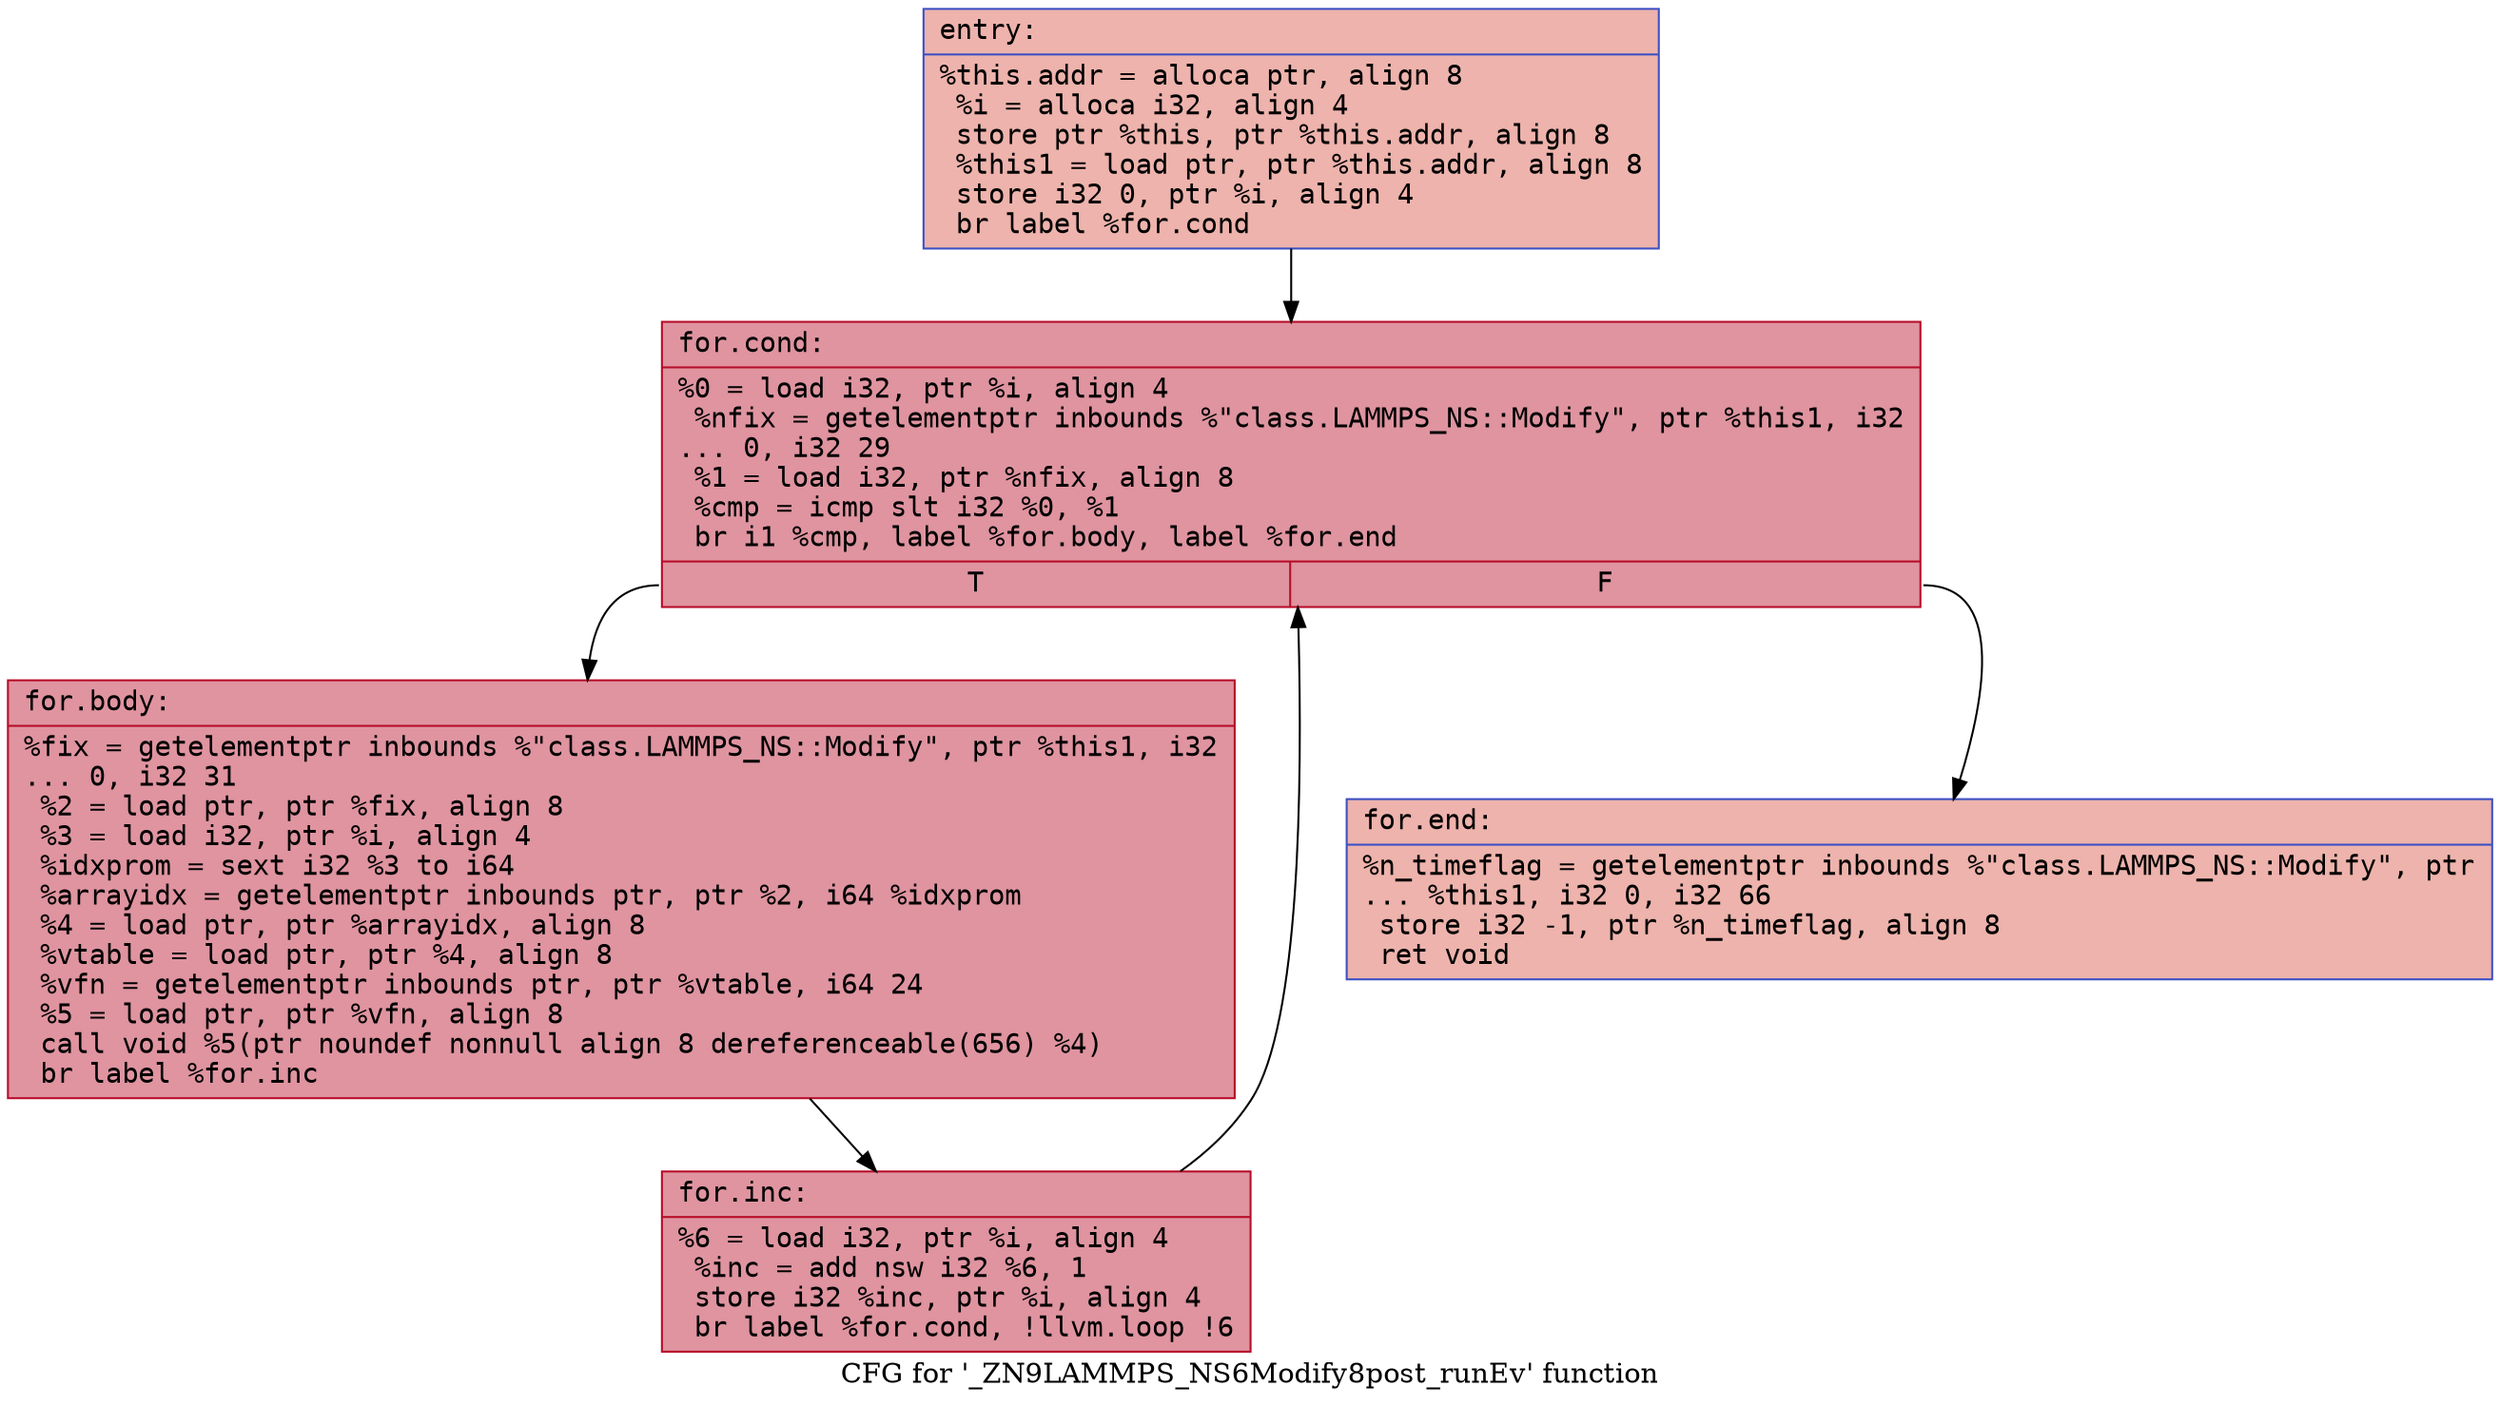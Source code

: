digraph "CFG for '_ZN9LAMMPS_NS6Modify8post_runEv' function" {
	label="CFG for '_ZN9LAMMPS_NS6Modify8post_runEv' function";

	Node0x561f162d87d0 [shape=record,color="#3d50c3ff", style=filled, fillcolor="#d6524470" fontname="Courier",label="{entry:\l|  %this.addr = alloca ptr, align 8\l  %i = alloca i32, align 4\l  store ptr %this, ptr %this.addr, align 8\l  %this1 = load ptr, ptr %this.addr, align 8\l  store i32 0, ptr %i, align 4\l  br label %for.cond\l}"];
	Node0x561f162d87d0 -> Node0x561f162d8a80[tooltip="entry -> for.cond\nProbability 100.00%" ];
	Node0x561f162d8a80 [shape=record,color="#b70d28ff", style=filled, fillcolor="#b70d2870" fontname="Courier",label="{for.cond:\l|  %0 = load i32, ptr %i, align 4\l  %nfix = getelementptr inbounds %\"class.LAMMPS_NS::Modify\", ptr %this1, i32\l... 0, i32 29\l  %1 = load i32, ptr %nfix, align 8\l  %cmp = icmp slt i32 %0, %1\l  br i1 %cmp, label %for.body, label %for.end\l|{<s0>T|<s1>F}}"];
	Node0x561f162d8a80:s0 -> Node0x561f162d8e00[tooltip="for.cond -> for.body\nProbability 96.88%" ];
	Node0x561f162d8a80:s1 -> Node0x561f162d8e80[tooltip="for.cond -> for.end\nProbability 3.12%" ];
	Node0x561f162d8e00 [shape=record,color="#b70d28ff", style=filled, fillcolor="#b70d2870" fontname="Courier",label="{for.body:\l|  %fix = getelementptr inbounds %\"class.LAMMPS_NS::Modify\", ptr %this1, i32\l... 0, i32 31\l  %2 = load ptr, ptr %fix, align 8\l  %3 = load i32, ptr %i, align 4\l  %idxprom = sext i32 %3 to i64\l  %arrayidx = getelementptr inbounds ptr, ptr %2, i64 %idxprom\l  %4 = load ptr, ptr %arrayidx, align 8\l  %vtable = load ptr, ptr %4, align 8\l  %vfn = getelementptr inbounds ptr, ptr %vtable, i64 24\l  %5 = load ptr, ptr %vfn, align 8\l  call void %5(ptr noundef nonnull align 8 dereferenceable(656) %4)\l  br label %for.inc\l}"];
	Node0x561f162d8e00 -> Node0x561f162d9750[tooltip="for.body -> for.inc\nProbability 100.00%" ];
	Node0x561f162d9750 [shape=record,color="#b70d28ff", style=filled, fillcolor="#b70d2870" fontname="Courier",label="{for.inc:\l|  %6 = load i32, ptr %i, align 4\l  %inc = add nsw i32 %6, 1\l  store i32 %inc, ptr %i, align 4\l  br label %for.cond, !llvm.loop !6\l}"];
	Node0x561f162d9750 -> Node0x561f162d8a80[tooltip="for.inc -> for.cond\nProbability 100.00%" ];
	Node0x561f162d8e80 [shape=record,color="#3d50c3ff", style=filled, fillcolor="#d6524470" fontname="Courier",label="{for.end:\l|  %n_timeflag = getelementptr inbounds %\"class.LAMMPS_NS::Modify\", ptr\l... %this1, i32 0, i32 66\l  store i32 -1, ptr %n_timeflag, align 8\l  ret void\l}"];
}
